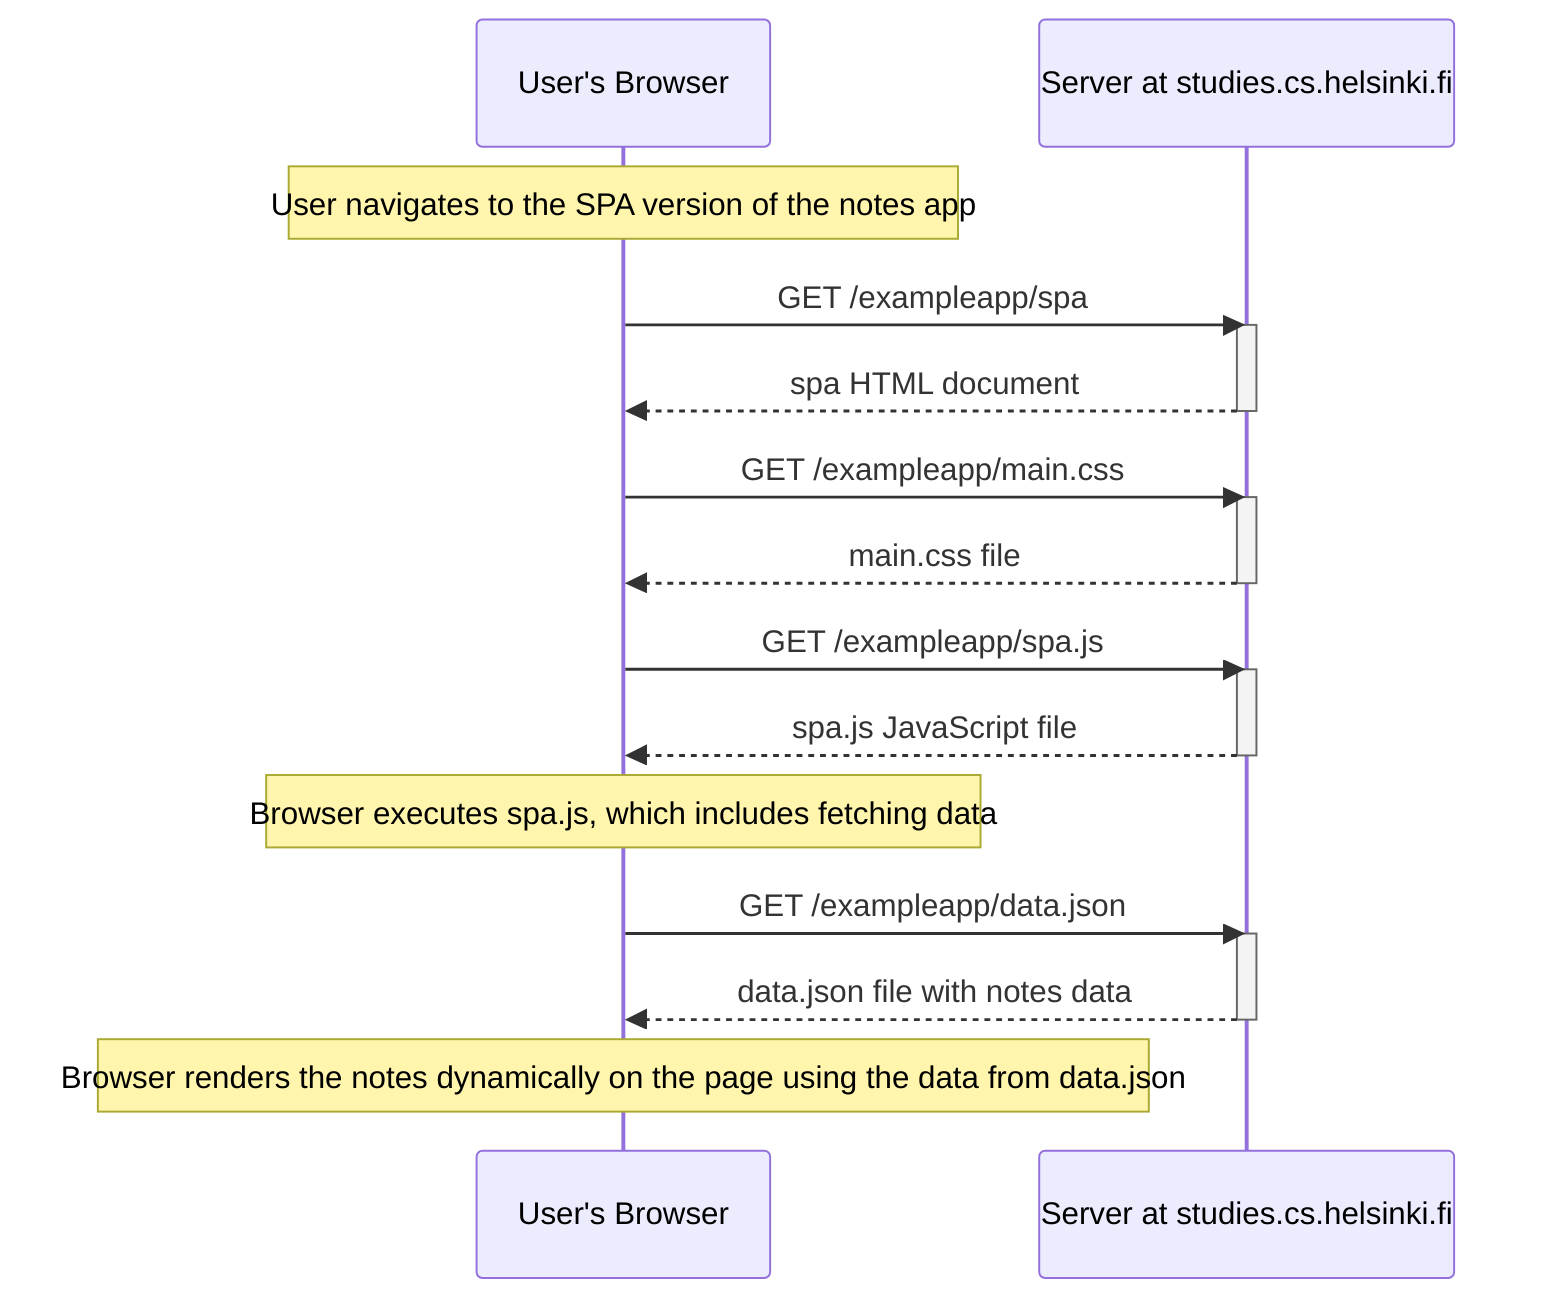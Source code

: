 sequenceDiagram
    participant User as User's Browser
    participant Server as Server at studies.cs.helsinki.fi

    Note over User: User navigates to the SPA version of the notes app

    User->>Server: GET /exampleapp/spa
    activate Server
    Server-->>User: spa HTML document
    deactivate Server

    User->>Server: GET /exampleapp/main.css
    activate Server
    Server-->>User: main.css file
    deactivate Server

    User->>Server: GET /exampleapp/spa.js
    activate Server
    Server-->>User: spa.js JavaScript file
    deactivate Server

    Note over User: Browser executes spa.js, which includes fetching data

    User->>Server: GET /exampleapp/data.json
    activate Server
    Server-->>User: data.json file with notes data
    deactivate Server

    Note over User: Browser renders the notes dynamically on the page using the data from data.json